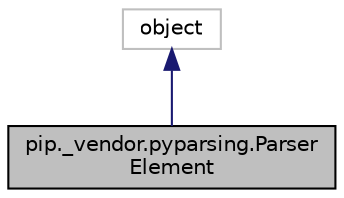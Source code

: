 digraph "pip._vendor.pyparsing.ParserElement"
{
  edge [fontname="Helvetica",fontsize="10",labelfontname="Helvetica",labelfontsize="10"];
  node [fontname="Helvetica",fontsize="10",shape=record];
  Node44 [label="pip._vendor.pyparsing.Parser\lElement",height=0.2,width=0.4,color="black", fillcolor="grey75", style="filled", fontcolor="black"];
  Node45 -> Node44 [dir="back",color="midnightblue",fontsize="10",style="solid",fontname="Helvetica"];
  Node45 [label="object",height=0.2,width=0.4,color="grey75", fillcolor="white", style="filled"];
}
